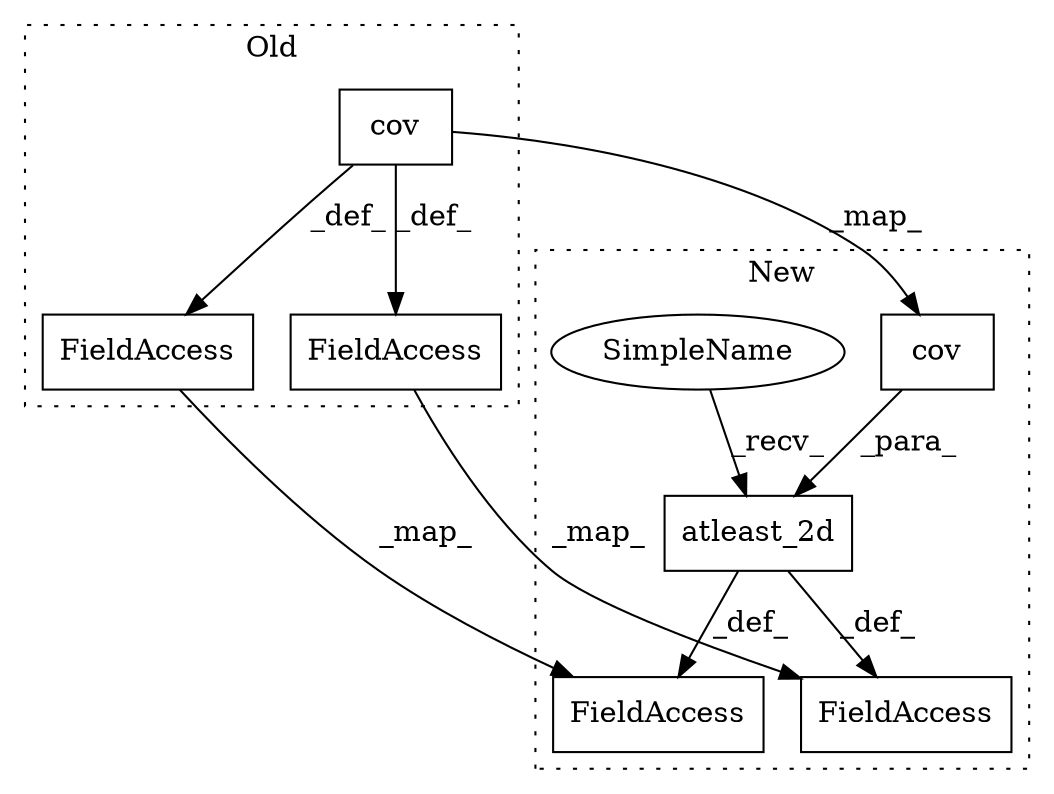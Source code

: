 digraph G {
subgraph cluster0 {
1 [label="cov" a="32" s="2453,2473" l="4,1" shape="box"];
4 [label="FieldAccess" a="22" s="2896" l="17" shape="box"];
7 [label="FieldAccess" a="22" s="3046" l="17" shape="box"];
label = "Old";
style="dotted";
}
subgraph cluster1 {
2 [label="cov" a="32" s="2470,2490" l="4,1" shape="box"];
3 [label="FieldAccess" a="22" s="2932" l="17" shape="box"];
5 [label="atleast_2d" a="32" s="2453,2491" l="11,1" shape="box"];
6 [label="FieldAccess" a="22" s="3082" l="17" shape="box"];
8 [label="SimpleName" a="42" s="2447" l="5" shape="ellipse"];
label = "New";
style="dotted";
}
1 -> 4 [label="_def_"];
1 -> 7 [label="_def_"];
1 -> 2 [label="_map_"];
2 -> 5 [label="_para_"];
4 -> 3 [label="_map_"];
5 -> 3 [label="_def_"];
5 -> 6 [label="_def_"];
7 -> 6 [label="_map_"];
8 -> 5 [label="_recv_"];
}